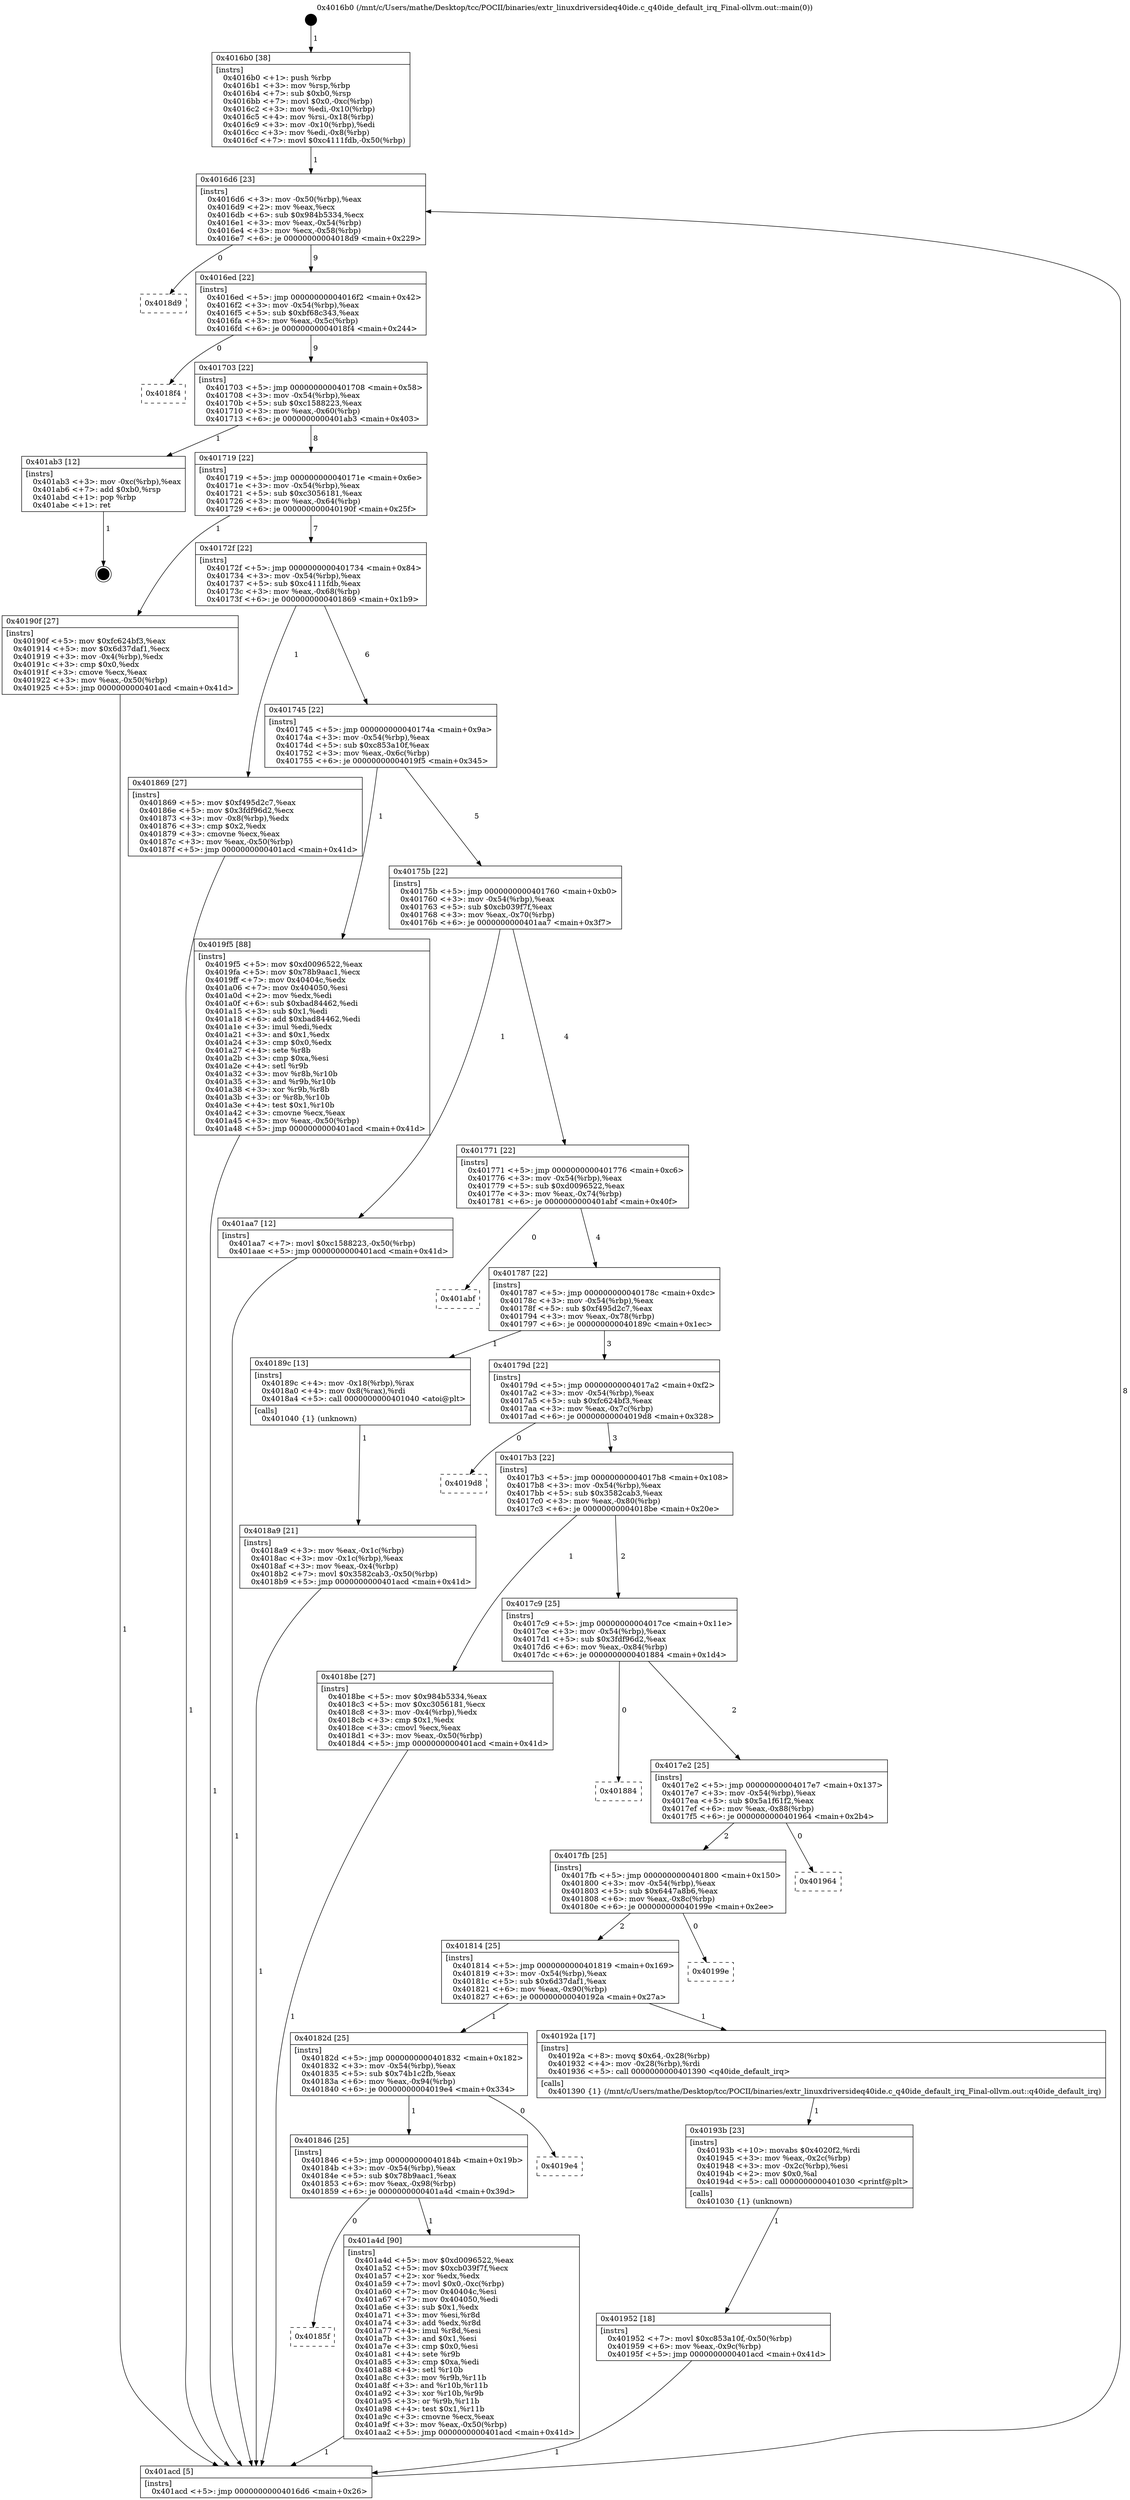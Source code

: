 digraph "0x4016b0" {
  label = "0x4016b0 (/mnt/c/Users/mathe/Desktop/tcc/POCII/binaries/extr_linuxdriversideq40ide.c_q40ide_default_irq_Final-ollvm.out::main(0))"
  labelloc = "t"
  node[shape=record]

  Entry [label="",width=0.3,height=0.3,shape=circle,fillcolor=black,style=filled]
  "0x4016d6" [label="{
     0x4016d6 [23]\l
     | [instrs]\l
     &nbsp;&nbsp;0x4016d6 \<+3\>: mov -0x50(%rbp),%eax\l
     &nbsp;&nbsp;0x4016d9 \<+2\>: mov %eax,%ecx\l
     &nbsp;&nbsp;0x4016db \<+6\>: sub $0x984b5334,%ecx\l
     &nbsp;&nbsp;0x4016e1 \<+3\>: mov %eax,-0x54(%rbp)\l
     &nbsp;&nbsp;0x4016e4 \<+3\>: mov %ecx,-0x58(%rbp)\l
     &nbsp;&nbsp;0x4016e7 \<+6\>: je 00000000004018d9 \<main+0x229\>\l
  }"]
  "0x4018d9" [label="{
     0x4018d9\l
  }", style=dashed]
  "0x4016ed" [label="{
     0x4016ed [22]\l
     | [instrs]\l
     &nbsp;&nbsp;0x4016ed \<+5\>: jmp 00000000004016f2 \<main+0x42\>\l
     &nbsp;&nbsp;0x4016f2 \<+3\>: mov -0x54(%rbp),%eax\l
     &nbsp;&nbsp;0x4016f5 \<+5\>: sub $0xbf68c343,%eax\l
     &nbsp;&nbsp;0x4016fa \<+3\>: mov %eax,-0x5c(%rbp)\l
     &nbsp;&nbsp;0x4016fd \<+6\>: je 00000000004018f4 \<main+0x244\>\l
  }"]
  Exit [label="",width=0.3,height=0.3,shape=circle,fillcolor=black,style=filled,peripheries=2]
  "0x4018f4" [label="{
     0x4018f4\l
  }", style=dashed]
  "0x401703" [label="{
     0x401703 [22]\l
     | [instrs]\l
     &nbsp;&nbsp;0x401703 \<+5\>: jmp 0000000000401708 \<main+0x58\>\l
     &nbsp;&nbsp;0x401708 \<+3\>: mov -0x54(%rbp),%eax\l
     &nbsp;&nbsp;0x40170b \<+5\>: sub $0xc1588223,%eax\l
     &nbsp;&nbsp;0x401710 \<+3\>: mov %eax,-0x60(%rbp)\l
     &nbsp;&nbsp;0x401713 \<+6\>: je 0000000000401ab3 \<main+0x403\>\l
  }"]
  "0x40185f" [label="{
     0x40185f\l
  }", style=dashed]
  "0x401ab3" [label="{
     0x401ab3 [12]\l
     | [instrs]\l
     &nbsp;&nbsp;0x401ab3 \<+3\>: mov -0xc(%rbp),%eax\l
     &nbsp;&nbsp;0x401ab6 \<+7\>: add $0xb0,%rsp\l
     &nbsp;&nbsp;0x401abd \<+1\>: pop %rbp\l
     &nbsp;&nbsp;0x401abe \<+1\>: ret\l
  }"]
  "0x401719" [label="{
     0x401719 [22]\l
     | [instrs]\l
     &nbsp;&nbsp;0x401719 \<+5\>: jmp 000000000040171e \<main+0x6e\>\l
     &nbsp;&nbsp;0x40171e \<+3\>: mov -0x54(%rbp),%eax\l
     &nbsp;&nbsp;0x401721 \<+5\>: sub $0xc3056181,%eax\l
     &nbsp;&nbsp;0x401726 \<+3\>: mov %eax,-0x64(%rbp)\l
     &nbsp;&nbsp;0x401729 \<+6\>: je 000000000040190f \<main+0x25f\>\l
  }"]
  "0x401a4d" [label="{
     0x401a4d [90]\l
     | [instrs]\l
     &nbsp;&nbsp;0x401a4d \<+5\>: mov $0xd0096522,%eax\l
     &nbsp;&nbsp;0x401a52 \<+5\>: mov $0xcb039f7f,%ecx\l
     &nbsp;&nbsp;0x401a57 \<+2\>: xor %edx,%edx\l
     &nbsp;&nbsp;0x401a59 \<+7\>: movl $0x0,-0xc(%rbp)\l
     &nbsp;&nbsp;0x401a60 \<+7\>: mov 0x40404c,%esi\l
     &nbsp;&nbsp;0x401a67 \<+7\>: mov 0x404050,%edi\l
     &nbsp;&nbsp;0x401a6e \<+3\>: sub $0x1,%edx\l
     &nbsp;&nbsp;0x401a71 \<+3\>: mov %esi,%r8d\l
     &nbsp;&nbsp;0x401a74 \<+3\>: add %edx,%r8d\l
     &nbsp;&nbsp;0x401a77 \<+4\>: imul %r8d,%esi\l
     &nbsp;&nbsp;0x401a7b \<+3\>: and $0x1,%esi\l
     &nbsp;&nbsp;0x401a7e \<+3\>: cmp $0x0,%esi\l
     &nbsp;&nbsp;0x401a81 \<+4\>: sete %r9b\l
     &nbsp;&nbsp;0x401a85 \<+3\>: cmp $0xa,%edi\l
     &nbsp;&nbsp;0x401a88 \<+4\>: setl %r10b\l
     &nbsp;&nbsp;0x401a8c \<+3\>: mov %r9b,%r11b\l
     &nbsp;&nbsp;0x401a8f \<+3\>: and %r10b,%r11b\l
     &nbsp;&nbsp;0x401a92 \<+3\>: xor %r10b,%r9b\l
     &nbsp;&nbsp;0x401a95 \<+3\>: or %r9b,%r11b\l
     &nbsp;&nbsp;0x401a98 \<+4\>: test $0x1,%r11b\l
     &nbsp;&nbsp;0x401a9c \<+3\>: cmovne %ecx,%eax\l
     &nbsp;&nbsp;0x401a9f \<+3\>: mov %eax,-0x50(%rbp)\l
     &nbsp;&nbsp;0x401aa2 \<+5\>: jmp 0000000000401acd \<main+0x41d\>\l
  }"]
  "0x40190f" [label="{
     0x40190f [27]\l
     | [instrs]\l
     &nbsp;&nbsp;0x40190f \<+5\>: mov $0xfc624bf3,%eax\l
     &nbsp;&nbsp;0x401914 \<+5\>: mov $0x6d37daf1,%ecx\l
     &nbsp;&nbsp;0x401919 \<+3\>: mov -0x4(%rbp),%edx\l
     &nbsp;&nbsp;0x40191c \<+3\>: cmp $0x0,%edx\l
     &nbsp;&nbsp;0x40191f \<+3\>: cmove %ecx,%eax\l
     &nbsp;&nbsp;0x401922 \<+3\>: mov %eax,-0x50(%rbp)\l
     &nbsp;&nbsp;0x401925 \<+5\>: jmp 0000000000401acd \<main+0x41d\>\l
  }"]
  "0x40172f" [label="{
     0x40172f [22]\l
     | [instrs]\l
     &nbsp;&nbsp;0x40172f \<+5\>: jmp 0000000000401734 \<main+0x84\>\l
     &nbsp;&nbsp;0x401734 \<+3\>: mov -0x54(%rbp),%eax\l
     &nbsp;&nbsp;0x401737 \<+5\>: sub $0xc4111fdb,%eax\l
     &nbsp;&nbsp;0x40173c \<+3\>: mov %eax,-0x68(%rbp)\l
     &nbsp;&nbsp;0x40173f \<+6\>: je 0000000000401869 \<main+0x1b9\>\l
  }"]
  "0x401846" [label="{
     0x401846 [25]\l
     | [instrs]\l
     &nbsp;&nbsp;0x401846 \<+5\>: jmp 000000000040184b \<main+0x19b\>\l
     &nbsp;&nbsp;0x40184b \<+3\>: mov -0x54(%rbp),%eax\l
     &nbsp;&nbsp;0x40184e \<+5\>: sub $0x78b9aac1,%eax\l
     &nbsp;&nbsp;0x401853 \<+6\>: mov %eax,-0x98(%rbp)\l
     &nbsp;&nbsp;0x401859 \<+6\>: je 0000000000401a4d \<main+0x39d\>\l
  }"]
  "0x401869" [label="{
     0x401869 [27]\l
     | [instrs]\l
     &nbsp;&nbsp;0x401869 \<+5\>: mov $0xf495d2c7,%eax\l
     &nbsp;&nbsp;0x40186e \<+5\>: mov $0x3fdf96d2,%ecx\l
     &nbsp;&nbsp;0x401873 \<+3\>: mov -0x8(%rbp),%edx\l
     &nbsp;&nbsp;0x401876 \<+3\>: cmp $0x2,%edx\l
     &nbsp;&nbsp;0x401879 \<+3\>: cmovne %ecx,%eax\l
     &nbsp;&nbsp;0x40187c \<+3\>: mov %eax,-0x50(%rbp)\l
     &nbsp;&nbsp;0x40187f \<+5\>: jmp 0000000000401acd \<main+0x41d\>\l
  }"]
  "0x401745" [label="{
     0x401745 [22]\l
     | [instrs]\l
     &nbsp;&nbsp;0x401745 \<+5\>: jmp 000000000040174a \<main+0x9a\>\l
     &nbsp;&nbsp;0x40174a \<+3\>: mov -0x54(%rbp),%eax\l
     &nbsp;&nbsp;0x40174d \<+5\>: sub $0xc853a10f,%eax\l
     &nbsp;&nbsp;0x401752 \<+3\>: mov %eax,-0x6c(%rbp)\l
     &nbsp;&nbsp;0x401755 \<+6\>: je 00000000004019f5 \<main+0x345\>\l
  }"]
  "0x401acd" [label="{
     0x401acd [5]\l
     | [instrs]\l
     &nbsp;&nbsp;0x401acd \<+5\>: jmp 00000000004016d6 \<main+0x26\>\l
  }"]
  "0x4016b0" [label="{
     0x4016b0 [38]\l
     | [instrs]\l
     &nbsp;&nbsp;0x4016b0 \<+1\>: push %rbp\l
     &nbsp;&nbsp;0x4016b1 \<+3\>: mov %rsp,%rbp\l
     &nbsp;&nbsp;0x4016b4 \<+7\>: sub $0xb0,%rsp\l
     &nbsp;&nbsp;0x4016bb \<+7\>: movl $0x0,-0xc(%rbp)\l
     &nbsp;&nbsp;0x4016c2 \<+3\>: mov %edi,-0x10(%rbp)\l
     &nbsp;&nbsp;0x4016c5 \<+4\>: mov %rsi,-0x18(%rbp)\l
     &nbsp;&nbsp;0x4016c9 \<+3\>: mov -0x10(%rbp),%edi\l
     &nbsp;&nbsp;0x4016cc \<+3\>: mov %edi,-0x8(%rbp)\l
     &nbsp;&nbsp;0x4016cf \<+7\>: movl $0xc4111fdb,-0x50(%rbp)\l
  }"]
  "0x4019e4" [label="{
     0x4019e4\l
  }", style=dashed]
  "0x4019f5" [label="{
     0x4019f5 [88]\l
     | [instrs]\l
     &nbsp;&nbsp;0x4019f5 \<+5\>: mov $0xd0096522,%eax\l
     &nbsp;&nbsp;0x4019fa \<+5\>: mov $0x78b9aac1,%ecx\l
     &nbsp;&nbsp;0x4019ff \<+7\>: mov 0x40404c,%edx\l
     &nbsp;&nbsp;0x401a06 \<+7\>: mov 0x404050,%esi\l
     &nbsp;&nbsp;0x401a0d \<+2\>: mov %edx,%edi\l
     &nbsp;&nbsp;0x401a0f \<+6\>: sub $0xbad84462,%edi\l
     &nbsp;&nbsp;0x401a15 \<+3\>: sub $0x1,%edi\l
     &nbsp;&nbsp;0x401a18 \<+6\>: add $0xbad84462,%edi\l
     &nbsp;&nbsp;0x401a1e \<+3\>: imul %edi,%edx\l
     &nbsp;&nbsp;0x401a21 \<+3\>: and $0x1,%edx\l
     &nbsp;&nbsp;0x401a24 \<+3\>: cmp $0x0,%edx\l
     &nbsp;&nbsp;0x401a27 \<+4\>: sete %r8b\l
     &nbsp;&nbsp;0x401a2b \<+3\>: cmp $0xa,%esi\l
     &nbsp;&nbsp;0x401a2e \<+4\>: setl %r9b\l
     &nbsp;&nbsp;0x401a32 \<+3\>: mov %r8b,%r10b\l
     &nbsp;&nbsp;0x401a35 \<+3\>: and %r9b,%r10b\l
     &nbsp;&nbsp;0x401a38 \<+3\>: xor %r9b,%r8b\l
     &nbsp;&nbsp;0x401a3b \<+3\>: or %r8b,%r10b\l
     &nbsp;&nbsp;0x401a3e \<+4\>: test $0x1,%r10b\l
     &nbsp;&nbsp;0x401a42 \<+3\>: cmovne %ecx,%eax\l
     &nbsp;&nbsp;0x401a45 \<+3\>: mov %eax,-0x50(%rbp)\l
     &nbsp;&nbsp;0x401a48 \<+5\>: jmp 0000000000401acd \<main+0x41d\>\l
  }"]
  "0x40175b" [label="{
     0x40175b [22]\l
     | [instrs]\l
     &nbsp;&nbsp;0x40175b \<+5\>: jmp 0000000000401760 \<main+0xb0\>\l
     &nbsp;&nbsp;0x401760 \<+3\>: mov -0x54(%rbp),%eax\l
     &nbsp;&nbsp;0x401763 \<+5\>: sub $0xcb039f7f,%eax\l
     &nbsp;&nbsp;0x401768 \<+3\>: mov %eax,-0x70(%rbp)\l
     &nbsp;&nbsp;0x40176b \<+6\>: je 0000000000401aa7 \<main+0x3f7\>\l
  }"]
  "0x401952" [label="{
     0x401952 [18]\l
     | [instrs]\l
     &nbsp;&nbsp;0x401952 \<+7\>: movl $0xc853a10f,-0x50(%rbp)\l
     &nbsp;&nbsp;0x401959 \<+6\>: mov %eax,-0x9c(%rbp)\l
     &nbsp;&nbsp;0x40195f \<+5\>: jmp 0000000000401acd \<main+0x41d\>\l
  }"]
  "0x401aa7" [label="{
     0x401aa7 [12]\l
     | [instrs]\l
     &nbsp;&nbsp;0x401aa7 \<+7\>: movl $0xc1588223,-0x50(%rbp)\l
     &nbsp;&nbsp;0x401aae \<+5\>: jmp 0000000000401acd \<main+0x41d\>\l
  }"]
  "0x401771" [label="{
     0x401771 [22]\l
     | [instrs]\l
     &nbsp;&nbsp;0x401771 \<+5\>: jmp 0000000000401776 \<main+0xc6\>\l
     &nbsp;&nbsp;0x401776 \<+3\>: mov -0x54(%rbp),%eax\l
     &nbsp;&nbsp;0x401779 \<+5\>: sub $0xd0096522,%eax\l
     &nbsp;&nbsp;0x40177e \<+3\>: mov %eax,-0x74(%rbp)\l
     &nbsp;&nbsp;0x401781 \<+6\>: je 0000000000401abf \<main+0x40f\>\l
  }"]
  "0x40193b" [label="{
     0x40193b [23]\l
     | [instrs]\l
     &nbsp;&nbsp;0x40193b \<+10\>: movabs $0x4020f2,%rdi\l
     &nbsp;&nbsp;0x401945 \<+3\>: mov %eax,-0x2c(%rbp)\l
     &nbsp;&nbsp;0x401948 \<+3\>: mov -0x2c(%rbp),%esi\l
     &nbsp;&nbsp;0x40194b \<+2\>: mov $0x0,%al\l
     &nbsp;&nbsp;0x40194d \<+5\>: call 0000000000401030 \<printf@plt\>\l
     | [calls]\l
     &nbsp;&nbsp;0x401030 \{1\} (unknown)\l
  }"]
  "0x401abf" [label="{
     0x401abf\l
  }", style=dashed]
  "0x401787" [label="{
     0x401787 [22]\l
     | [instrs]\l
     &nbsp;&nbsp;0x401787 \<+5\>: jmp 000000000040178c \<main+0xdc\>\l
     &nbsp;&nbsp;0x40178c \<+3\>: mov -0x54(%rbp),%eax\l
     &nbsp;&nbsp;0x40178f \<+5\>: sub $0xf495d2c7,%eax\l
     &nbsp;&nbsp;0x401794 \<+3\>: mov %eax,-0x78(%rbp)\l
     &nbsp;&nbsp;0x401797 \<+6\>: je 000000000040189c \<main+0x1ec\>\l
  }"]
  "0x40182d" [label="{
     0x40182d [25]\l
     | [instrs]\l
     &nbsp;&nbsp;0x40182d \<+5\>: jmp 0000000000401832 \<main+0x182\>\l
     &nbsp;&nbsp;0x401832 \<+3\>: mov -0x54(%rbp),%eax\l
     &nbsp;&nbsp;0x401835 \<+5\>: sub $0x74b1c2fb,%eax\l
     &nbsp;&nbsp;0x40183a \<+6\>: mov %eax,-0x94(%rbp)\l
     &nbsp;&nbsp;0x401840 \<+6\>: je 00000000004019e4 \<main+0x334\>\l
  }"]
  "0x40189c" [label="{
     0x40189c [13]\l
     | [instrs]\l
     &nbsp;&nbsp;0x40189c \<+4\>: mov -0x18(%rbp),%rax\l
     &nbsp;&nbsp;0x4018a0 \<+4\>: mov 0x8(%rax),%rdi\l
     &nbsp;&nbsp;0x4018a4 \<+5\>: call 0000000000401040 \<atoi@plt\>\l
     | [calls]\l
     &nbsp;&nbsp;0x401040 \{1\} (unknown)\l
  }"]
  "0x40179d" [label="{
     0x40179d [22]\l
     | [instrs]\l
     &nbsp;&nbsp;0x40179d \<+5\>: jmp 00000000004017a2 \<main+0xf2\>\l
     &nbsp;&nbsp;0x4017a2 \<+3\>: mov -0x54(%rbp),%eax\l
     &nbsp;&nbsp;0x4017a5 \<+5\>: sub $0xfc624bf3,%eax\l
     &nbsp;&nbsp;0x4017aa \<+3\>: mov %eax,-0x7c(%rbp)\l
     &nbsp;&nbsp;0x4017ad \<+6\>: je 00000000004019d8 \<main+0x328\>\l
  }"]
  "0x4018a9" [label="{
     0x4018a9 [21]\l
     | [instrs]\l
     &nbsp;&nbsp;0x4018a9 \<+3\>: mov %eax,-0x1c(%rbp)\l
     &nbsp;&nbsp;0x4018ac \<+3\>: mov -0x1c(%rbp),%eax\l
     &nbsp;&nbsp;0x4018af \<+3\>: mov %eax,-0x4(%rbp)\l
     &nbsp;&nbsp;0x4018b2 \<+7\>: movl $0x3582cab3,-0x50(%rbp)\l
     &nbsp;&nbsp;0x4018b9 \<+5\>: jmp 0000000000401acd \<main+0x41d\>\l
  }"]
  "0x40192a" [label="{
     0x40192a [17]\l
     | [instrs]\l
     &nbsp;&nbsp;0x40192a \<+8\>: movq $0x64,-0x28(%rbp)\l
     &nbsp;&nbsp;0x401932 \<+4\>: mov -0x28(%rbp),%rdi\l
     &nbsp;&nbsp;0x401936 \<+5\>: call 0000000000401390 \<q40ide_default_irq\>\l
     | [calls]\l
     &nbsp;&nbsp;0x401390 \{1\} (/mnt/c/Users/mathe/Desktop/tcc/POCII/binaries/extr_linuxdriversideq40ide.c_q40ide_default_irq_Final-ollvm.out::q40ide_default_irq)\l
  }"]
  "0x4019d8" [label="{
     0x4019d8\l
  }", style=dashed]
  "0x4017b3" [label="{
     0x4017b3 [22]\l
     | [instrs]\l
     &nbsp;&nbsp;0x4017b3 \<+5\>: jmp 00000000004017b8 \<main+0x108\>\l
     &nbsp;&nbsp;0x4017b8 \<+3\>: mov -0x54(%rbp),%eax\l
     &nbsp;&nbsp;0x4017bb \<+5\>: sub $0x3582cab3,%eax\l
     &nbsp;&nbsp;0x4017c0 \<+3\>: mov %eax,-0x80(%rbp)\l
     &nbsp;&nbsp;0x4017c3 \<+6\>: je 00000000004018be \<main+0x20e\>\l
  }"]
  "0x401814" [label="{
     0x401814 [25]\l
     | [instrs]\l
     &nbsp;&nbsp;0x401814 \<+5\>: jmp 0000000000401819 \<main+0x169\>\l
     &nbsp;&nbsp;0x401819 \<+3\>: mov -0x54(%rbp),%eax\l
     &nbsp;&nbsp;0x40181c \<+5\>: sub $0x6d37daf1,%eax\l
     &nbsp;&nbsp;0x401821 \<+6\>: mov %eax,-0x90(%rbp)\l
     &nbsp;&nbsp;0x401827 \<+6\>: je 000000000040192a \<main+0x27a\>\l
  }"]
  "0x4018be" [label="{
     0x4018be [27]\l
     | [instrs]\l
     &nbsp;&nbsp;0x4018be \<+5\>: mov $0x984b5334,%eax\l
     &nbsp;&nbsp;0x4018c3 \<+5\>: mov $0xc3056181,%ecx\l
     &nbsp;&nbsp;0x4018c8 \<+3\>: mov -0x4(%rbp),%edx\l
     &nbsp;&nbsp;0x4018cb \<+3\>: cmp $0x1,%edx\l
     &nbsp;&nbsp;0x4018ce \<+3\>: cmovl %ecx,%eax\l
     &nbsp;&nbsp;0x4018d1 \<+3\>: mov %eax,-0x50(%rbp)\l
     &nbsp;&nbsp;0x4018d4 \<+5\>: jmp 0000000000401acd \<main+0x41d\>\l
  }"]
  "0x4017c9" [label="{
     0x4017c9 [25]\l
     | [instrs]\l
     &nbsp;&nbsp;0x4017c9 \<+5\>: jmp 00000000004017ce \<main+0x11e\>\l
     &nbsp;&nbsp;0x4017ce \<+3\>: mov -0x54(%rbp),%eax\l
     &nbsp;&nbsp;0x4017d1 \<+5\>: sub $0x3fdf96d2,%eax\l
     &nbsp;&nbsp;0x4017d6 \<+6\>: mov %eax,-0x84(%rbp)\l
     &nbsp;&nbsp;0x4017dc \<+6\>: je 0000000000401884 \<main+0x1d4\>\l
  }"]
  "0x40199e" [label="{
     0x40199e\l
  }", style=dashed]
  "0x401884" [label="{
     0x401884\l
  }", style=dashed]
  "0x4017e2" [label="{
     0x4017e2 [25]\l
     | [instrs]\l
     &nbsp;&nbsp;0x4017e2 \<+5\>: jmp 00000000004017e7 \<main+0x137\>\l
     &nbsp;&nbsp;0x4017e7 \<+3\>: mov -0x54(%rbp),%eax\l
     &nbsp;&nbsp;0x4017ea \<+5\>: sub $0x5a1f61f2,%eax\l
     &nbsp;&nbsp;0x4017ef \<+6\>: mov %eax,-0x88(%rbp)\l
     &nbsp;&nbsp;0x4017f5 \<+6\>: je 0000000000401964 \<main+0x2b4\>\l
  }"]
  "0x4017fb" [label="{
     0x4017fb [25]\l
     | [instrs]\l
     &nbsp;&nbsp;0x4017fb \<+5\>: jmp 0000000000401800 \<main+0x150\>\l
     &nbsp;&nbsp;0x401800 \<+3\>: mov -0x54(%rbp),%eax\l
     &nbsp;&nbsp;0x401803 \<+5\>: sub $0x6447a8b6,%eax\l
     &nbsp;&nbsp;0x401808 \<+6\>: mov %eax,-0x8c(%rbp)\l
     &nbsp;&nbsp;0x40180e \<+6\>: je 000000000040199e \<main+0x2ee\>\l
  }"]
  "0x401964" [label="{
     0x401964\l
  }", style=dashed]
  Entry -> "0x4016b0" [label=" 1"]
  "0x4016d6" -> "0x4018d9" [label=" 0"]
  "0x4016d6" -> "0x4016ed" [label=" 9"]
  "0x401ab3" -> Exit [label=" 1"]
  "0x4016ed" -> "0x4018f4" [label=" 0"]
  "0x4016ed" -> "0x401703" [label=" 9"]
  "0x401aa7" -> "0x401acd" [label=" 1"]
  "0x401703" -> "0x401ab3" [label=" 1"]
  "0x401703" -> "0x401719" [label=" 8"]
  "0x401a4d" -> "0x401acd" [label=" 1"]
  "0x401719" -> "0x40190f" [label=" 1"]
  "0x401719" -> "0x40172f" [label=" 7"]
  "0x401846" -> "0x40185f" [label=" 0"]
  "0x40172f" -> "0x401869" [label=" 1"]
  "0x40172f" -> "0x401745" [label=" 6"]
  "0x401869" -> "0x401acd" [label=" 1"]
  "0x4016b0" -> "0x4016d6" [label=" 1"]
  "0x401acd" -> "0x4016d6" [label=" 8"]
  "0x401846" -> "0x401a4d" [label=" 1"]
  "0x401745" -> "0x4019f5" [label=" 1"]
  "0x401745" -> "0x40175b" [label=" 5"]
  "0x40182d" -> "0x401846" [label=" 1"]
  "0x40175b" -> "0x401aa7" [label=" 1"]
  "0x40175b" -> "0x401771" [label=" 4"]
  "0x40182d" -> "0x4019e4" [label=" 0"]
  "0x401771" -> "0x401abf" [label=" 0"]
  "0x401771" -> "0x401787" [label=" 4"]
  "0x4019f5" -> "0x401acd" [label=" 1"]
  "0x401787" -> "0x40189c" [label=" 1"]
  "0x401787" -> "0x40179d" [label=" 3"]
  "0x40189c" -> "0x4018a9" [label=" 1"]
  "0x4018a9" -> "0x401acd" [label=" 1"]
  "0x401952" -> "0x401acd" [label=" 1"]
  "0x40179d" -> "0x4019d8" [label=" 0"]
  "0x40179d" -> "0x4017b3" [label=" 3"]
  "0x40193b" -> "0x401952" [label=" 1"]
  "0x4017b3" -> "0x4018be" [label=" 1"]
  "0x4017b3" -> "0x4017c9" [label=" 2"]
  "0x4018be" -> "0x401acd" [label=" 1"]
  "0x40190f" -> "0x401acd" [label=" 1"]
  "0x401814" -> "0x40182d" [label=" 1"]
  "0x4017c9" -> "0x401884" [label=" 0"]
  "0x4017c9" -> "0x4017e2" [label=" 2"]
  "0x401814" -> "0x40192a" [label=" 1"]
  "0x4017e2" -> "0x401964" [label=" 0"]
  "0x4017e2" -> "0x4017fb" [label=" 2"]
  "0x40192a" -> "0x40193b" [label=" 1"]
  "0x4017fb" -> "0x40199e" [label=" 0"]
  "0x4017fb" -> "0x401814" [label=" 2"]
}
